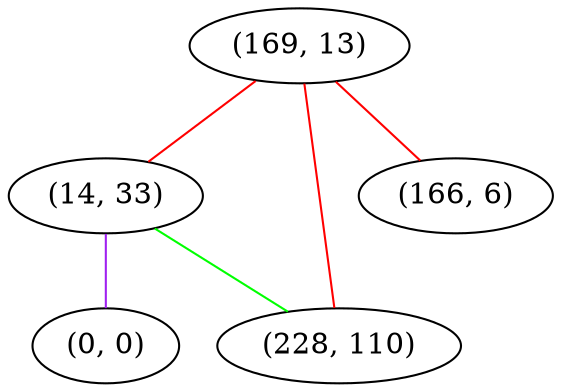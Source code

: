 graph "" {
"(169, 13)";
"(14, 33)";
"(0, 0)";
"(228, 110)";
"(166, 6)";
"(169, 13)" -- "(14, 33)"  [color=red, key=0, weight=1];
"(169, 13)" -- "(228, 110)"  [color=red, key=0, weight=1];
"(169, 13)" -- "(166, 6)"  [color=red, key=0, weight=1];
"(14, 33)" -- "(0, 0)"  [color=purple, key=0, weight=4];
"(14, 33)" -- "(228, 110)"  [color=green, key=0, weight=2];
}
